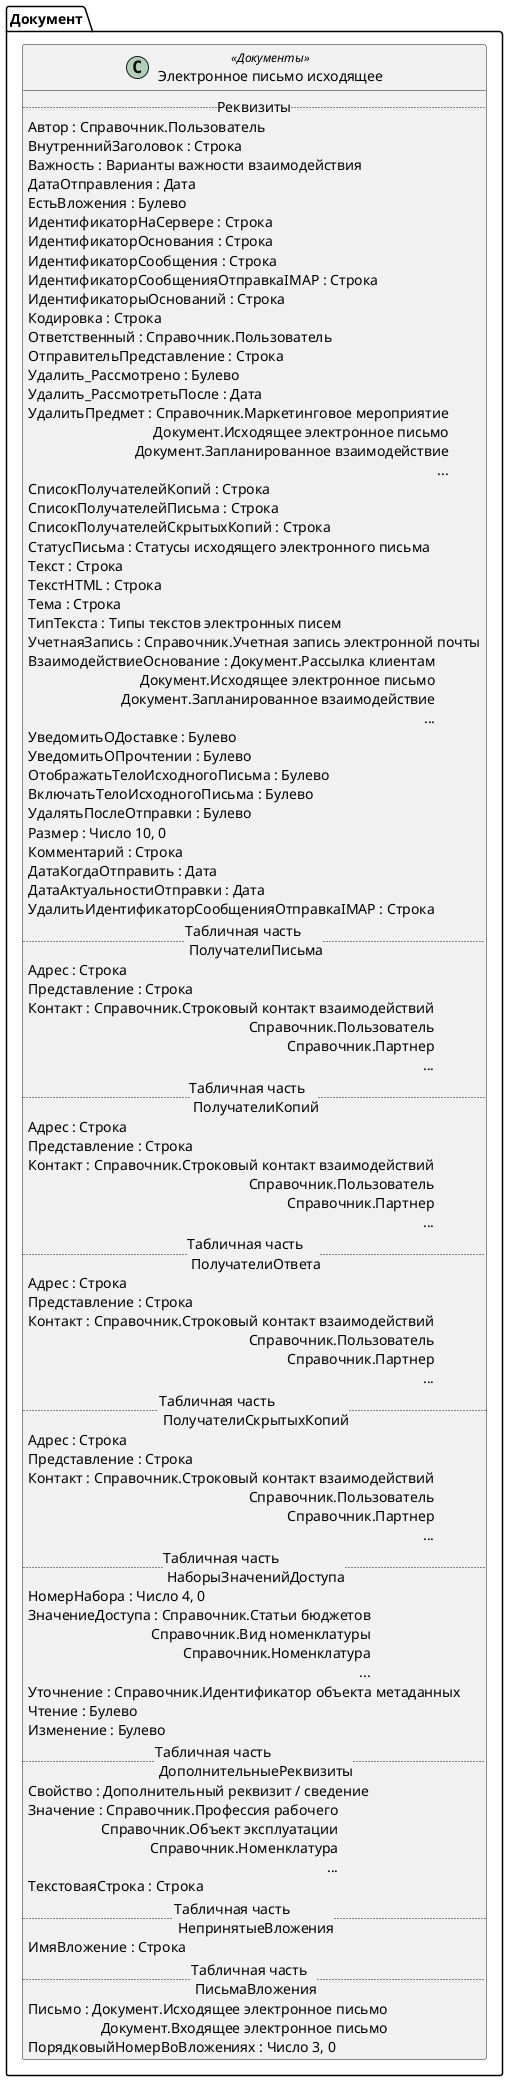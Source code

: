 ﻿@startuml ЭлектронноеПисьмоИсходящее
'!include templates.wsd
'..\include templates.wsd
class Документ.ЭлектронноеПисьмоИсходящее as "Электронное письмо исходящее" <<Документы>>
{
..Реквизиты..
Автор : Справочник.Пользователь
ВнутреннийЗаголовок : Строка
Важность : Варианты важности взаимодействия
ДатаОтправления : Дата
ЕстьВложения : Булево
ИдентификаторНаСервере : Строка
ИдентификаторОснования : Строка
ИдентификаторСообщения : Строка
ИдентификаторСообщенияОтправкаIMAP : Строка
ИдентификаторыОснований : Строка
Кодировка : Строка
Ответственный : Справочник.Пользователь
ОтправительПредставление : Строка
Удалить_Рассмотрено : Булево
Удалить_РассмотретьПосле : Дата
УдалитьПредмет : Справочник.Маркетинговое мероприятие\rДокумент.Исходящее электронное письмо\rДокумент.Запланированное взаимодействие\r...
СписокПолучателейКопий : Строка
СписокПолучателейПисьма : Строка
СписокПолучателейСкрытыхКопий : Строка
СтатусПисьма : Статусы исходящего электронного письма
Текст : Строка
ТекстHTML : Строка
Тема : Строка
ТипТекста : Типы текстов электронных писем
УчетнаяЗапись : Справочник.Учетная запись электронной почты
ВзаимодействиеОснование : Документ.Рассылка клиентам\rДокумент.Исходящее электронное письмо\rДокумент.Запланированное взаимодействие\r...
УведомитьОДоставке : Булево
УведомитьОПрочтении : Булево
ОтображатьТелоИсходногоПисьма : Булево
ВключатьТелоИсходногоПисьма : Булево
УдалятьПослеОтправки : Булево
Размер : Число 10, 0
Комментарий : Строка
ДатаКогдаОтправить : Дата
ДатаАктуальностиОтправки : Дата
УдалитьИдентификаторСообщенияОтправкаIMAP : Строка
..Табличная часть \n ПолучателиПисьма..
Адрес : Строка
Представление : Строка
Контакт : Справочник.Строковый контакт взаимодействий\rСправочник.Пользователь\rСправочник.Партнер\r...
..Табличная часть \n ПолучателиКопий..
Адрес : Строка
Представление : Строка
Контакт : Справочник.Строковый контакт взаимодействий\rСправочник.Пользователь\rСправочник.Партнер\r...
..Табличная часть \n ПолучателиОтвета..
Адрес : Строка
Представление : Строка
Контакт : Справочник.Строковый контакт взаимодействий\rСправочник.Пользователь\rСправочник.Партнер\r...
..Табличная часть \n ПолучателиСкрытыхКопий..
Адрес : Строка
Представление : Строка
Контакт : Справочник.Строковый контакт взаимодействий\rСправочник.Пользователь\rСправочник.Партнер\r...
..Табличная часть \n НаборыЗначенийДоступа..
НомерНабора : Число 4, 0
ЗначениеДоступа : Справочник.Статьи бюджетов\rСправочник.Вид номенклатуры\rСправочник.Номенклатура\r...
Уточнение : Справочник.Идентификатор объекта метаданных
Чтение : Булево
Изменение : Булево
..Табличная часть \n ДополнительныеРеквизиты..
Свойство : Дополнительный реквизит / сведение
Значение : Справочник.Профессия рабочего\rСправочник.Объект эксплуатации\rСправочник.Номенклатура\r...
ТекстоваяСтрока : Строка
..Табличная часть \n НепринятыеВложения..
ИмяВложение : Строка
..Табличная часть \n ПисьмаВложения..
Письмо : Документ.Исходящее электронное письмо\rДокумент.Входящее электронное письмо
ПорядковыйНомерВоВложениях : Число 3, 0
}
@enduml
